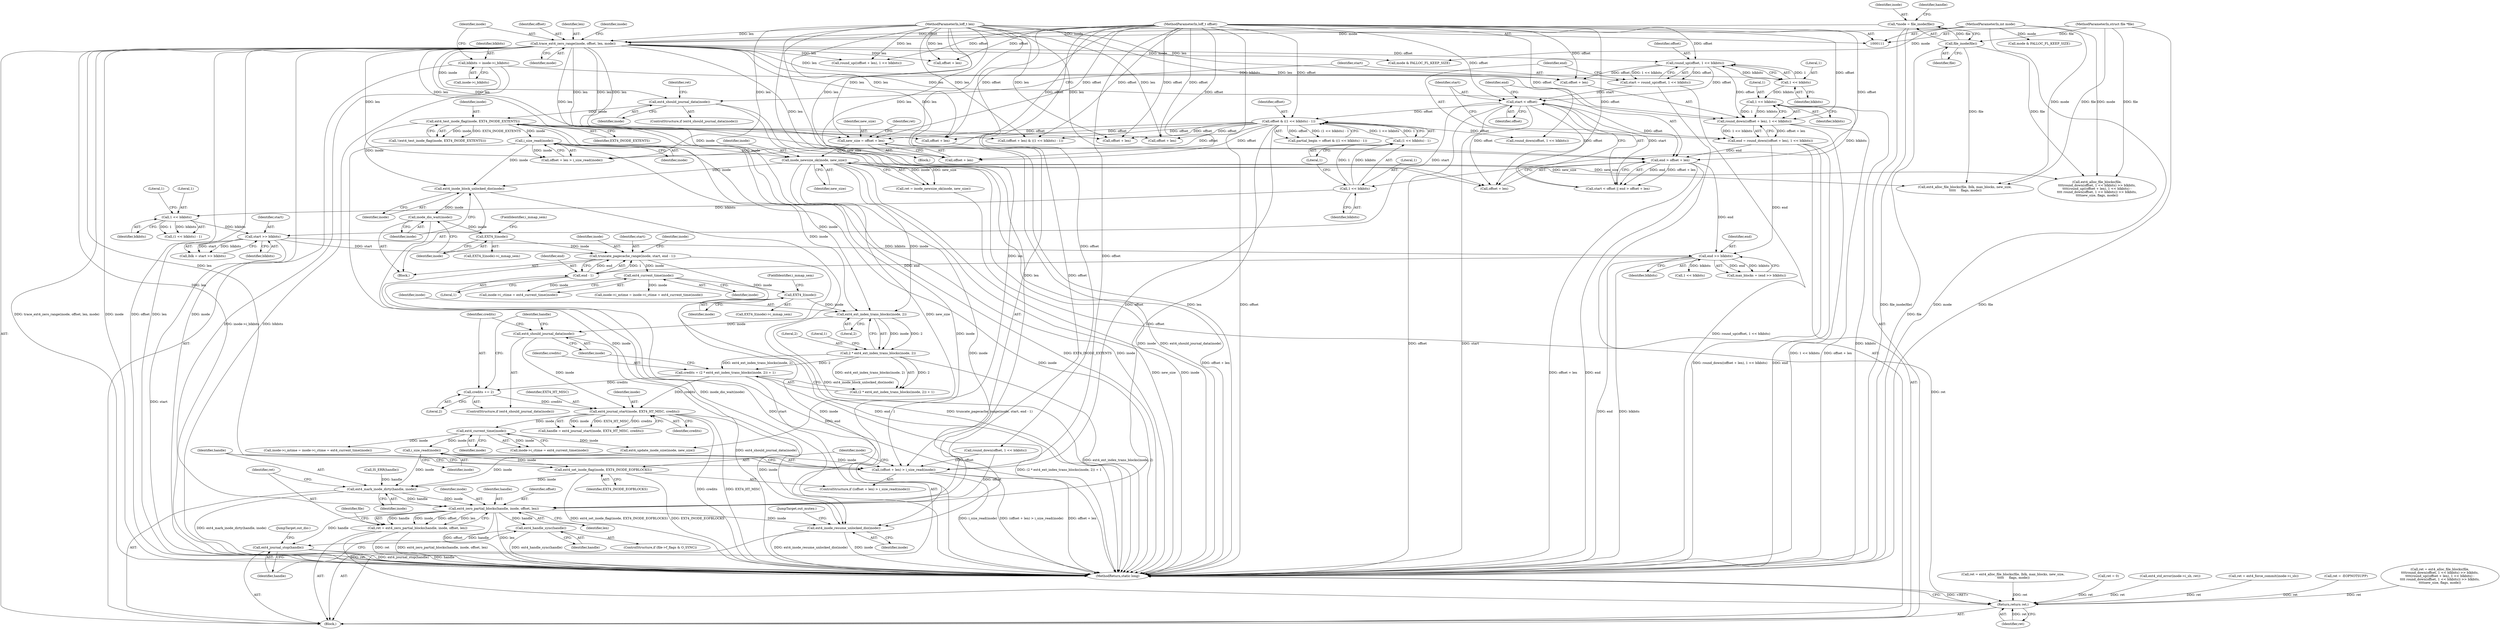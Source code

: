 digraph "0_linux_ea3d7209ca01da209cda6f0dea8be9cc4b7a933b_1@API" {
"1000454" [label="(Call,i_size_read(inode))"];
"1000439" [label="(Call,ext4_current_time(inode))"];
"1000413" [label="(Call,ext4_journal_start(inode, EXT4_HT_MISC, credits))"];
"1000406" [label="(Call,ext4_should_journal_data(inode))"];
"1000401" [label="(Call,ext4_ext_index_trans_blocks(inode, 2))"];
"1000383" [label="(Call,EXT4_I(inode))"];
"1000369" [label="(Call,ext4_current_time(inode))"];
"1000355" [label="(Call,truncate_pagecache_range(inode, start, end - 1))"];
"1000352" [label="(Call,EXT4_I(inode))"];
"1000347" [label="(Call,inode_dio_wait(inode))"];
"1000345" [label="(Call,ext4_inode_block_unlocked_dio(inode))"];
"1000253" [label="(Call,ext4_test_inode_flag(inode, EXT4_INODE_EXTENTS))"];
"1000163" [label="(Call,ext4_should_journal_data(inode))"];
"1000148" [label="(Call,trace_ext4_zero_range(inode, offset, len, mode))"];
"1000118" [label="(Call,*inode = file_inode(file))"];
"1000120" [label="(Call,file_inode(file))"];
"1000112" [label="(MethodParameterIn,struct file *file)"];
"1000113" [label="(MethodParameterIn,loff_t offset)"];
"1000114" [label="(MethodParameterIn,loff_t len)"];
"1000115" [label="(MethodParameterIn,int mode)"];
"1000272" [label="(Call,i_size_read(inode))"];
"1000282" [label="(Call,inode_newsize_ok(inode, new_size))"];
"1000275" [label="(Call,new_size = offset + len)"];
"1000207" [label="(Call,offset & ((1 << blkbits) - 1))"];
"1000194" [label="(Call,start < offset)"];
"1000176" [label="(Call,start = round_up(offset, 1 << blkbits))"];
"1000178" [label="(Call,round_up(offset, 1 << blkbits))"];
"1000180" [label="(Call,1 << blkbits)"];
"1000143" [label="(Call,blkbits = inode->i_blkbits)"];
"1000209" [label="(Call,(1 << blkbits) - 1)"];
"1000210" [label="(Call,1 << blkbits)"];
"1000189" [label="(Call,1 << blkbits)"];
"1000227" [label="(Call,start >> blkbits)"];
"1000221" [label="(Call,1 << blkbits)"];
"1000358" [label="(Call,end - 1)"];
"1000232" [label="(Call,end >> blkbits)"];
"1000183" [label="(Call,end = round_down((offset + len), 1 << blkbits))"];
"1000185" [label="(Call,round_down((offset + len), 1 << blkbits))"];
"1000197" [label="(Call,end > offset + len)"];
"1000396" [label="(Call,credits = (2 * ext4_ext_index_trans_blocks(inode, 2)) + 1)"];
"1000399" [label="(Call,2 * ext4_ext_index_trans_blocks(inode, 2))"];
"1000408" [label="(Call,credits += 2)"];
"1000450" [label="(Call,(offset + len) > i_size_read(inode))"];
"1000456" [label="(Call,ext4_set_inode_flag(inode, EXT4_INODE_EOFBLOCKS))"];
"1000459" [label="(Call,ext4_mark_inode_dirty(handle, inode))"];
"1000464" [label="(Call,ext4_zero_partial_blocks(handle, inode, offset, len))"];
"1000462" [label="(Call,ret = ext4_zero_partial_blocks(handle, inode, offset, len))"];
"1000488" [label="(Return,return ret;)"];
"1000475" [label="(Call,ext4_handle_sync(handle))"];
"1000477" [label="(Call,ext4_journal_stop(handle))"];
"1000480" [label="(Call,ext4_inode_resume_unlocked_dio(inode))"];
"1000365" [label="(Call,inode->i_ctime = ext4_current_time(inode))"];
"1000189" [label="(Call,1 << blkbits)"];
"1000265" [label="(Call,mode & FALLOC_FL_KEEP_SIZE)"];
"1000382" [label="(Call,EXT4_I(inode)->i_mmap_sem)"];
"1000482" [label="(JumpTarget,out_mutex:)"];
"1000274" [label="(Block,)"];
"1000401" [label="(Call,ext4_ext_index_trans_blocks(inode, 2))"];
"1000308" [label="(Call,round_down(offset, 1 << blkbits))"];
"1000477" [label="(Call,ext4_journal_stop(handle))"];
"1000199" [label="(Call,offset + len)"];
"1000464" [label="(Call,ext4_zero_partial_blocks(handle, inode, offset, len))"];
"1000469" [label="(ControlStructure,if (file->f_flags & O_SYNC))"];
"1000114" [label="(MethodParameterIn,loff_t len)"];
"1000197" [label="(Call,end > offset + len)"];
"1000120" [label="(Call,file_inode(file))"];
"1000402" [label="(Identifier,inode)"];
"1000371" [label="(Call,ret = ext4_alloc_file_blocks(file, lblk, max_blocks, new_size,\n \t\t\t\t\t     flags, mode))"];
"1000180" [label="(Call,1 << blkbits)"];
"1000449" [label="(ControlStructure,if ((offset + len) > i_size_read(inode)))"];
"1000475" [label="(Call,ext4_handle_sync(handle))"];
"1000451" [label="(Call,offset + len)"];
"1000207" [label="(Call,offset & ((1 << blkbits) - 1))"];
"1000363" [label="(Identifier,inode)"];
"1000230" [label="(Call,max_blocks = (end >> blkbits))"];
"1000191" [label="(Identifier,blkbits)"];
"1000254" [label="(Identifier,inode)"];
"1000176" [label="(Call,start = round_up(offset, 1 << blkbits))"];
"1000345" [label="(Call,ext4_inode_block_unlocked_dio(inode))"];
"1000383" [label="(Call,EXT4_I(inode))"];
"1000352" [label="(Call,EXT4_I(inode))"];
"1000415" [label="(Identifier,EXT4_HT_MISC)"];
"1000360" [label="(Literal,1)"];
"1000403" [label="(Literal,2)"];
"1000444" [label="(Call,ext4_update_inode_size(inode, new_size))"];
"1000162" [label="(ControlStructure,if (ext4_should_journal_data(inode)))"];
"1000361" [label="(Call,inode->i_mtime = inode->i_ctime = ext4_current_time(inode))"];
"1000116" [label="(Block,)"];
"1000418" [label="(Call,IS_ERR(handle))"];
"1000466" [label="(Identifier,inode)"];
"1000479" [label="(JumpTarget,out_dio:)"];
"1000277" [label="(Call,offset + len)"];
"1000455" [label="(Identifier,inode)"];
"1000454" [label="(Call,i_size_read(inode))"];
"1000182" [label="(Identifier,blkbits)"];
"1000405" [label="(ControlStructure,if (ext4_should_journal_data(inode)))"];
"1000179" [label="(Identifier,offset)"];
"1000359" [label="(Identifier,end)"];
"1000461" [label="(Identifier,inode)"];
"1000232" [label="(Call,end >> blkbits)"];
"1000435" [label="(Call,inode->i_ctime = ext4_current_time(inode))"];
"1000478" [label="(Identifier,handle)"];
"1000356" [label="(Identifier,inode)"];
"1000144" [label="(Identifier,blkbits)"];
"1000275" [label="(Call,new_size = offset + len)"];
"1000212" [label="(Identifier,blkbits)"];
"1000354" [label="(FieldIdentifier,i_mmap_sem)"];
"1000205" [label="(Call,partial_begin = offset & ((1 << blkbits) - 1))"];
"1000413" [label="(Call,ext4_journal_start(inode, EXT4_HT_MISC, credits))"];
"1000253" [label="(Call,ext4_test_inode_flag(inode, EXT4_INODE_EXTENTS))"];
"1000118" [label="(Call,*inode = file_inode(file))"];
"1000178" [label="(Call,round_up(offset, 1 << blkbits))"];
"1000255" [label="(Identifier,EXT4_INODE_EXTENTS)"];
"1000323" [label="(Call,round_down(offset, 1 << blkbits))"];
"1000346" [label="(Identifier,inode)"];
"1000150" [label="(Identifier,offset)"];
"1000459" [label="(Call,ext4_mark_inode_dirty(handle, inode))"];
"1000370" [label="(Identifier,inode)"];
"1000112" [label="(MethodParameterIn,struct file *file)"];
"1000227" [label="(Call,start >> blkbits)"];
"1000450" [label="(Call,(offset + len) > i_size_read(inode))"];
"1000216" [label="(Call,(offset + len) & ((1 << blkbits) - 1))"];
"1000224" [label="(Literal,1)"];
"1000222" [label="(Literal,1)"];
"1000481" [label="(Identifier,inode)"];
"1000217" [label="(Call,offset + len)"];
"1000353" [label="(Identifier,inode)"];
"1000280" [label="(Call,ret = inode_newsize_ok(inode, new_size))"];
"1000234" [label="(Identifier,blkbits)"];
"1000209" [label="(Call,(1 << blkbits) - 1)"];
"1000351" [label="(Call,EXT4_I(inode)->i_mmap_sem)"];
"1000357" [label="(Identifier,start)"];
"1000164" [label="(Identifier,inode)"];
"1000143" [label="(Call,blkbits = inode->i_blkbits)"];
"1000373" [label="(Call,ext4_alloc_file_blocks(file, lblk, max_blocks, new_size,\n \t\t\t\t\t     flags, mode))"];
"1000132" [label="(Call,ret = 0)"];
"1000292" [label="(Call,mode & FALLOC_FL_KEEP_SIZE)"];
"1000488" [label="(Return,return ret;)"];
"1000268" [label="(Call,offset + len > i_size_read(inode))"];
"1000385" [label="(FieldIdentifier,i_mmap_sem)"];
"1000184" [label="(Identifier,end)"];
"1000463" [label="(Identifier,ret)"];
"1000439" [label="(Call,ext4_current_time(inode))"];
"1000355" [label="(Call,truncate_pagecache_range(inode, start, end - 1))"];
"1000151" [label="(Identifier,len)"];
"1000221" [label="(Call,1 << blkbits)"];
"1000115" [label="(MethodParameterIn,int mode)"];
"1000425" [label="(Call,ext4_std_error(inode->i_sb, ret))"];
"1000166" [label="(Call,ret = ext4_force_commit(inode->i_sb))"];
"1000113" [label="(MethodParameterIn,loff_t offset)"];
"1000396" [label="(Call,credits = (2 * ext4_ext_index_trans_blocks(inode, 2)) + 1)"];
"1000193" [label="(Call,start < offset || end > offset + len)"];
"1000431" [label="(Call,inode->i_mtime = inode->i_ctime = ext4_current_time(inode))"];
"1000276" [label="(Identifier,new_size)"];
"1000407" [label="(Identifier,inode)"];
"1000190" [label="(Literal,1)"];
"1000411" [label="(Call,handle = ext4_journal_start(inode, EXT4_HT_MISC, credits))"];
"1000408" [label="(Call,credits += 2)"];
"1000186" [label="(Call,offset + len)"];
"1000208" [label="(Identifier,offset)"];
"1000457" [label="(Identifier,inode)"];
"1000257" [label="(Call,ret = -EOPNOTSUPP)"];
"1000211" [label="(Literal,1)"];
"1000406" [label="(Call,ext4_should_journal_data(inode))"];
"1000272" [label="(Call,i_size_read(inode))"];
"1000489" [label="(Identifier,ret)"];
"1000400" [label="(Literal,2)"];
"1000198" [label="(Identifier,end)"];
"1000183" [label="(Call,end = round_down((offset + len), 1 << blkbits))"];
"1000348" [label="(Identifier,inode)"];
"1000195" [label="(Identifier,start)"];
"1000210" [label="(Call,1 << blkbits)"];
"1000310" [label="(Call,1 << blkbits)"];
"1000317" [label="(Call,offset + len)"];
"1000185" [label="(Call,round_down((offset + len), 1 << blkbits))"];
"1000252" [label="(Call,!(ext4_test_inode_flag(inode, EXT4_INODE_EXTENTS)))"];
"1000177" [label="(Identifier,start)"];
"1000233" [label="(Identifier,end)"];
"1000316" [label="(Call,round_up((offset + len), 1 << blkbits))"];
"1000397" [label="(Identifier,credits)"];
"1000462" [label="(Call,ret = ext4_zero_partial_blocks(handle, inode, offset, len))"];
"1000460" [label="(Identifier,handle)"];
"1000468" [label="(Identifier,len)"];
"1000399" [label="(Call,2 * ext4_ext_index_trans_blocks(inode, 2))"];
"1000305" [label="(Call,ext4_alloc_file_blocks(file,\n\t\t\t\tround_down(offset, 1 << blkbits) >> blkbits,\n\t\t\t\t(round_up((offset + len), 1 << blkbits) -\n\t\t\t\t round_down(offset, 1 << blkbits)) >> blkbits,\n\t\t\t\tnew_size, flags, mode))"];
"1000456" [label="(Call,ext4_set_inode_flag(inode, EXT4_INODE_EOFBLOCKS))"];
"1000283" [label="(Identifier,inode)"];
"1000476" [label="(Identifier,handle)"];
"1000220" [label="(Call,(1 << blkbits) - 1)"];
"1000410" [label="(Literal,2)"];
"1000145" [label="(Call,inode->i_blkbits)"];
"1000163" [label="(Call,ext4_should_journal_data(inode))"];
"1000465" [label="(Identifier,handle)"];
"1000223" [label="(Identifier,blkbits)"];
"1000303" [label="(Call,ret = ext4_alloc_file_blocks(file,\n\t\t\t\tround_down(offset, 1 << blkbits) >> blkbits,\n\t\t\t\t(round_up((offset + len), 1 << blkbits) -\n\t\t\t\t round_down(offset, 1 << blkbits)) >> blkbits,\n\t\t\t\tnew_size, flags, mode))"];
"1000157" [label="(Identifier,inode)"];
"1000347" [label="(Call,inode_dio_wait(inode))"];
"1000167" [label="(Identifier,ret)"];
"1000194" [label="(Call,start < offset)"];
"1000196" [label="(Identifier,offset)"];
"1000225" [label="(Call,lblk = start >> blkbits)"];
"1000369" [label="(Call,ext4_current_time(inode))"];
"1000119" [label="(Identifier,inode)"];
"1000124" [label="(Identifier,handle)"];
"1000284" [label="(Identifier,new_size)"];
"1000440" [label="(Identifier,inode)"];
"1000213" [label="(Literal,1)"];
"1000480" [label="(Call,ext4_inode_resume_unlocked_dio(inode))"];
"1000398" [label="(Call,(2 * ext4_ext_index_trans_blocks(inode, 2)) + 1)"];
"1000152" [label="(Identifier,mode)"];
"1000281" [label="(Identifier,ret)"];
"1000269" [label="(Call,offset + len)"];
"1000282" [label="(Call,inode_newsize_ok(inode, new_size))"];
"1000149" [label="(Identifier,inode)"];
"1000339" [label="(Block,)"];
"1000467" [label="(Identifier,offset)"];
"1000228" [label="(Identifier,start)"];
"1000273" [label="(Identifier,inode)"];
"1000358" [label="(Call,end - 1)"];
"1000472" [label="(Identifier,file)"];
"1000458" [label="(Identifier,EXT4_INODE_EOFBLOCKS)"];
"1000414" [label="(Identifier,inode)"];
"1000181" [label="(Literal,1)"];
"1000404" [label="(Literal,1)"];
"1000384" [label="(Identifier,inode)"];
"1000148" [label="(Call,trace_ext4_zero_range(inode, offset, len, mode))"];
"1000416" [label="(Identifier,credits)"];
"1000412" [label="(Identifier,handle)"];
"1000409" [label="(Identifier,credits)"];
"1000229" [label="(Identifier,blkbits)"];
"1000490" [label="(MethodReturn,static long)"];
"1000121" [label="(Identifier,file)"];
"1000454" -> "1000450"  [label="AST: "];
"1000454" -> "1000455"  [label="CFG: "];
"1000455" -> "1000454"  [label="AST: "];
"1000450" -> "1000454"  [label="CFG: "];
"1000454" -> "1000450"  [label="DDG: inode"];
"1000439" -> "1000454"  [label="DDG: inode"];
"1000454" -> "1000456"  [label="DDG: inode"];
"1000454" -> "1000459"  [label="DDG: inode"];
"1000439" -> "1000435"  [label="AST: "];
"1000439" -> "1000440"  [label="CFG: "];
"1000440" -> "1000439"  [label="AST: "];
"1000435" -> "1000439"  [label="CFG: "];
"1000439" -> "1000431"  [label="DDG: inode"];
"1000439" -> "1000435"  [label="DDG: inode"];
"1000413" -> "1000439"  [label="DDG: inode"];
"1000439" -> "1000444"  [label="DDG: inode"];
"1000413" -> "1000411"  [label="AST: "];
"1000413" -> "1000416"  [label="CFG: "];
"1000414" -> "1000413"  [label="AST: "];
"1000415" -> "1000413"  [label="AST: "];
"1000416" -> "1000413"  [label="AST: "];
"1000411" -> "1000413"  [label="CFG: "];
"1000413" -> "1000490"  [label="DDG: credits"];
"1000413" -> "1000490"  [label="DDG: EXT4_HT_MISC"];
"1000413" -> "1000411"  [label="DDG: inode"];
"1000413" -> "1000411"  [label="DDG: EXT4_HT_MISC"];
"1000413" -> "1000411"  [label="DDG: credits"];
"1000406" -> "1000413"  [label="DDG: inode"];
"1000396" -> "1000413"  [label="DDG: credits"];
"1000408" -> "1000413"  [label="DDG: credits"];
"1000413" -> "1000480"  [label="DDG: inode"];
"1000406" -> "1000405"  [label="AST: "];
"1000406" -> "1000407"  [label="CFG: "];
"1000407" -> "1000406"  [label="AST: "];
"1000409" -> "1000406"  [label="CFG: "];
"1000412" -> "1000406"  [label="CFG: "];
"1000406" -> "1000490"  [label="DDG: ext4_should_journal_data(inode)"];
"1000401" -> "1000406"  [label="DDG: inode"];
"1000401" -> "1000399"  [label="AST: "];
"1000401" -> "1000403"  [label="CFG: "];
"1000402" -> "1000401"  [label="AST: "];
"1000403" -> "1000401"  [label="AST: "];
"1000399" -> "1000401"  [label="CFG: "];
"1000401" -> "1000399"  [label="DDG: inode"];
"1000401" -> "1000399"  [label="DDG: 2"];
"1000383" -> "1000401"  [label="DDG: inode"];
"1000253" -> "1000401"  [label="DDG: inode"];
"1000272" -> "1000401"  [label="DDG: inode"];
"1000282" -> "1000401"  [label="DDG: inode"];
"1000383" -> "1000382"  [label="AST: "];
"1000383" -> "1000384"  [label="CFG: "];
"1000384" -> "1000383"  [label="AST: "];
"1000385" -> "1000383"  [label="CFG: "];
"1000369" -> "1000383"  [label="DDG: inode"];
"1000383" -> "1000480"  [label="DDG: inode"];
"1000369" -> "1000365"  [label="AST: "];
"1000369" -> "1000370"  [label="CFG: "];
"1000370" -> "1000369"  [label="AST: "];
"1000365" -> "1000369"  [label="CFG: "];
"1000369" -> "1000361"  [label="DDG: inode"];
"1000369" -> "1000365"  [label="DDG: inode"];
"1000355" -> "1000369"  [label="DDG: inode"];
"1000355" -> "1000339"  [label="AST: "];
"1000355" -> "1000358"  [label="CFG: "];
"1000356" -> "1000355"  [label="AST: "];
"1000357" -> "1000355"  [label="AST: "];
"1000358" -> "1000355"  [label="AST: "];
"1000363" -> "1000355"  [label="CFG: "];
"1000355" -> "1000490"  [label="DDG: start"];
"1000355" -> "1000490"  [label="DDG: end - 1"];
"1000355" -> "1000490"  [label="DDG: truncate_pagecache_range(inode, start, end - 1)"];
"1000352" -> "1000355"  [label="DDG: inode"];
"1000227" -> "1000355"  [label="DDG: start"];
"1000358" -> "1000355"  [label="DDG: end"];
"1000358" -> "1000355"  [label="DDG: 1"];
"1000352" -> "1000351"  [label="AST: "];
"1000352" -> "1000353"  [label="CFG: "];
"1000353" -> "1000352"  [label="AST: "];
"1000354" -> "1000352"  [label="CFG: "];
"1000347" -> "1000352"  [label="DDG: inode"];
"1000347" -> "1000339"  [label="AST: "];
"1000347" -> "1000348"  [label="CFG: "];
"1000348" -> "1000347"  [label="AST: "];
"1000353" -> "1000347"  [label="CFG: "];
"1000347" -> "1000490"  [label="DDG: inode_dio_wait(inode)"];
"1000345" -> "1000347"  [label="DDG: inode"];
"1000345" -> "1000339"  [label="AST: "];
"1000345" -> "1000346"  [label="CFG: "];
"1000346" -> "1000345"  [label="AST: "];
"1000348" -> "1000345"  [label="CFG: "];
"1000345" -> "1000490"  [label="DDG: ext4_inode_block_unlocked_dio(inode)"];
"1000253" -> "1000345"  [label="DDG: inode"];
"1000272" -> "1000345"  [label="DDG: inode"];
"1000282" -> "1000345"  [label="DDG: inode"];
"1000253" -> "1000252"  [label="AST: "];
"1000253" -> "1000255"  [label="CFG: "];
"1000254" -> "1000253"  [label="AST: "];
"1000255" -> "1000253"  [label="AST: "];
"1000252" -> "1000253"  [label="CFG: "];
"1000253" -> "1000490"  [label="DDG: EXT4_INODE_EXTENTS"];
"1000253" -> "1000490"  [label="DDG: inode"];
"1000253" -> "1000252"  [label="DDG: inode"];
"1000253" -> "1000252"  [label="DDG: EXT4_INODE_EXTENTS"];
"1000163" -> "1000253"  [label="DDG: inode"];
"1000253" -> "1000272"  [label="DDG: inode"];
"1000253" -> "1000282"  [label="DDG: inode"];
"1000253" -> "1000480"  [label="DDG: inode"];
"1000163" -> "1000162"  [label="AST: "];
"1000163" -> "1000164"  [label="CFG: "];
"1000164" -> "1000163"  [label="AST: "];
"1000167" -> "1000163"  [label="CFG: "];
"1000177" -> "1000163"  [label="CFG: "];
"1000163" -> "1000490"  [label="DDG: inode"];
"1000163" -> "1000490"  [label="DDG: ext4_should_journal_data(inode)"];
"1000148" -> "1000163"  [label="DDG: inode"];
"1000148" -> "1000116"  [label="AST: "];
"1000148" -> "1000152"  [label="CFG: "];
"1000149" -> "1000148"  [label="AST: "];
"1000150" -> "1000148"  [label="AST: "];
"1000151" -> "1000148"  [label="AST: "];
"1000152" -> "1000148"  [label="AST: "];
"1000157" -> "1000148"  [label="CFG: "];
"1000148" -> "1000490"  [label="DDG: len"];
"1000148" -> "1000490"  [label="DDG: mode"];
"1000148" -> "1000490"  [label="DDG: trace_ext4_zero_range(inode, offset, len, mode)"];
"1000148" -> "1000490"  [label="DDG: inode"];
"1000148" -> "1000490"  [label="DDG: offset"];
"1000118" -> "1000148"  [label="DDG: inode"];
"1000113" -> "1000148"  [label="DDG: offset"];
"1000114" -> "1000148"  [label="DDG: len"];
"1000115" -> "1000148"  [label="DDG: mode"];
"1000148" -> "1000178"  [label="DDG: offset"];
"1000148" -> "1000185"  [label="DDG: len"];
"1000148" -> "1000186"  [label="DDG: len"];
"1000148" -> "1000197"  [label="DDG: len"];
"1000148" -> "1000199"  [label="DDG: len"];
"1000148" -> "1000216"  [label="DDG: len"];
"1000148" -> "1000217"  [label="DDG: len"];
"1000148" -> "1000265"  [label="DDG: mode"];
"1000148" -> "1000268"  [label="DDG: len"];
"1000148" -> "1000269"  [label="DDG: len"];
"1000148" -> "1000275"  [label="DDG: len"];
"1000148" -> "1000277"  [label="DDG: len"];
"1000148" -> "1000316"  [label="DDG: len"];
"1000148" -> "1000317"  [label="DDG: len"];
"1000148" -> "1000450"  [label="DDG: len"];
"1000148" -> "1000451"  [label="DDG: len"];
"1000148" -> "1000464"  [label="DDG: len"];
"1000118" -> "1000116"  [label="AST: "];
"1000118" -> "1000120"  [label="CFG: "];
"1000119" -> "1000118"  [label="AST: "];
"1000120" -> "1000118"  [label="AST: "];
"1000124" -> "1000118"  [label="CFG: "];
"1000118" -> "1000490"  [label="DDG: file_inode(file)"];
"1000120" -> "1000118"  [label="DDG: file"];
"1000120" -> "1000121"  [label="CFG: "];
"1000121" -> "1000120"  [label="AST: "];
"1000120" -> "1000490"  [label="DDG: file"];
"1000112" -> "1000120"  [label="DDG: file"];
"1000120" -> "1000305"  [label="DDG: file"];
"1000120" -> "1000373"  [label="DDG: file"];
"1000112" -> "1000111"  [label="AST: "];
"1000112" -> "1000490"  [label="DDG: file"];
"1000112" -> "1000305"  [label="DDG: file"];
"1000112" -> "1000373"  [label="DDG: file"];
"1000113" -> "1000111"  [label="AST: "];
"1000113" -> "1000490"  [label="DDG: offset"];
"1000113" -> "1000178"  [label="DDG: offset"];
"1000113" -> "1000185"  [label="DDG: offset"];
"1000113" -> "1000186"  [label="DDG: offset"];
"1000113" -> "1000194"  [label="DDG: offset"];
"1000113" -> "1000197"  [label="DDG: offset"];
"1000113" -> "1000199"  [label="DDG: offset"];
"1000113" -> "1000207"  [label="DDG: offset"];
"1000113" -> "1000216"  [label="DDG: offset"];
"1000113" -> "1000217"  [label="DDG: offset"];
"1000113" -> "1000268"  [label="DDG: offset"];
"1000113" -> "1000269"  [label="DDG: offset"];
"1000113" -> "1000275"  [label="DDG: offset"];
"1000113" -> "1000277"  [label="DDG: offset"];
"1000113" -> "1000308"  [label="DDG: offset"];
"1000113" -> "1000316"  [label="DDG: offset"];
"1000113" -> "1000317"  [label="DDG: offset"];
"1000113" -> "1000323"  [label="DDG: offset"];
"1000113" -> "1000450"  [label="DDG: offset"];
"1000113" -> "1000451"  [label="DDG: offset"];
"1000113" -> "1000464"  [label="DDG: offset"];
"1000114" -> "1000111"  [label="AST: "];
"1000114" -> "1000490"  [label="DDG: len"];
"1000114" -> "1000185"  [label="DDG: len"];
"1000114" -> "1000186"  [label="DDG: len"];
"1000114" -> "1000197"  [label="DDG: len"];
"1000114" -> "1000199"  [label="DDG: len"];
"1000114" -> "1000216"  [label="DDG: len"];
"1000114" -> "1000217"  [label="DDG: len"];
"1000114" -> "1000268"  [label="DDG: len"];
"1000114" -> "1000269"  [label="DDG: len"];
"1000114" -> "1000275"  [label="DDG: len"];
"1000114" -> "1000277"  [label="DDG: len"];
"1000114" -> "1000316"  [label="DDG: len"];
"1000114" -> "1000317"  [label="DDG: len"];
"1000114" -> "1000450"  [label="DDG: len"];
"1000114" -> "1000451"  [label="DDG: len"];
"1000114" -> "1000464"  [label="DDG: len"];
"1000115" -> "1000111"  [label="AST: "];
"1000115" -> "1000490"  [label="DDG: mode"];
"1000115" -> "1000265"  [label="DDG: mode"];
"1000115" -> "1000292"  [label="DDG: mode"];
"1000115" -> "1000305"  [label="DDG: mode"];
"1000115" -> "1000373"  [label="DDG: mode"];
"1000272" -> "1000268"  [label="AST: "];
"1000272" -> "1000273"  [label="CFG: "];
"1000273" -> "1000272"  [label="AST: "];
"1000268" -> "1000272"  [label="CFG: "];
"1000272" -> "1000490"  [label="DDG: inode"];
"1000272" -> "1000268"  [label="DDG: inode"];
"1000272" -> "1000282"  [label="DDG: inode"];
"1000272" -> "1000480"  [label="DDG: inode"];
"1000282" -> "1000280"  [label="AST: "];
"1000282" -> "1000284"  [label="CFG: "];
"1000283" -> "1000282"  [label="AST: "];
"1000284" -> "1000282"  [label="AST: "];
"1000280" -> "1000282"  [label="CFG: "];
"1000282" -> "1000490"  [label="DDG: new_size"];
"1000282" -> "1000490"  [label="DDG: inode"];
"1000282" -> "1000280"  [label="DDG: inode"];
"1000282" -> "1000280"  [label="DDG: new_size"];
"1000275" -> "1000282"  [label="DDG: new_size"];
"1000282" -> "1000305"  [label="DDG: new_size"];
"1000282" -> "1000373"  [label="DDG: new_size"];
"1000282" -> "1000444"  [label="DDG: new_size"];
"1000282" -> "1000480"  [label="DDG: inode"];
"1000275" -> "1000274"  [label="AST: "];
"1000275" -> "1000277"  [label="CFG: "];
"1000276" -> "1000275"  [label="AST: "];
"1000277" -> "1000275"  [label="AST: "];
"1000281" -> "1000275"  [label="CFG: "];
"1000275" -> "1000490"  [label="DDG: offset + len"];
"1000207" -> "1000275"  [label="DDG: offset"];
"1000207" -> "1000205"  [label="AST: "];
"1000207" -> "1000209"  [label="CFG: "];
"1000208" -> "1000207"  [label="AST: "];
"1000209" -> "1000207"  [label="AST: "];
"1000205" -> "1000207"  [label="CFG: "];
"1000207" -> "1000205"  [label="DDG: offset"];
"1000207" -> "1000205"  [label="DDG: (1 << blkbits) - 1"];
"1000194" -> "1000207"  [label="DDG: offset"];
"1000209" -> "1000207"  [label="DDG: 1 << blkbits"];
"1000209" -> "1000207"  [label="DDG: 1"];
"1000207" -> "1000216"  [label="DDG: offset"];
"1000207" -> "1000217"  [label="DDG: offset"];
"1000207" -> "1000268"  [label="DDG: offset"];
"1000207" -> "1000269"  [label="DDG: offset"];
"1000207" -> "1000277"  [label="DDG: offset"];
"1000207" -> "1000308"  [label="DDG: offset"];
"1000207" -> "1000450"  [label="DDG: offset"];
"1000207" -> "1000451"  [label="DDG: offset"];
"1000207" -> "1000464"  [label="DDG: offset"];
"1000194" -> "1000193"  [label="AST: "];
"1000194" -> "1000196"  [label="CFG: "];
"1000195" -> "1000194"  [label="AST: "];
"1000196" -> "1000194"  [label="AST: "];
"1000198" -> "1000194"  [label="CFG: "];
"1000193" -> "1000194"  [label="CFG: "];
"1000194" -> "1000490"  [label="DDG: start"];
"1000194" -> "1000490"  [label="DDG: offset"];
"1000194" -> "1000193"  [label="DDG: start"];
"1000194" -> "1000193"  [label="DDG: offset"];
"1000176" -> "1000194"  [label="DDG: start"];
"1000178" -> "1000194"  [label="DDG: offset"];
"1000194" -> "1000197"  [label="DDG: offset"];
"1000194" -> "1000199"  [label="DDG: offset"];
"1000194" -> "1000227"  [label="DDG: start"];
"1000176" -> "1000116"  [label="AST: "];
"1000176" -> "1000178"  [label="CFG: "];
"1000177" -> "1000176"  [label="AST: "];
"1000178" -> "1000176"  [label="AST: "];
"1000184" -> "1000176"  [label="CFG: "];
"1000176" -> "1000490"  [label="DDG: round_up(offset, 1 << blkbits)"];
"1000178" -> "1000176"  [label="DDG: offset"];
"1000178" -> "1000176"  [label="DDG: 1 << blkbits"];
"1000178" -> "1000180"  [label="CFG: "];
"1000179" -> "1000178"  [label="AST: "];
"1000180" -> "1000178"  [label="AST: "];
"1000180" -> "1000178"  [label="DDG: 1"];
"1000180" -> "1000178"  [label="DDG: blkbits"];
"1000178" -> "1000185"  [label="DDG: offset"];
"1000178" -> "1000186"  [label="DDG: offset"];
"1000180" -> "1000182"  [label="CFG: "];
"1000181" -> "1000180"  [label="AST: "];
"1000182" -> "1000180"  [label="AST: "];
"1000143" -> "1000180"  [label="DDG: blkbits"];
"1000180" -> "1000189"  [label="DDG: blkbits"];
"1000143" -> "1000116"  [label="AST: "];
"1000143" -> "1000145"  [label="CFG: "];
"1000144" -> "1000143"  [label="AST: "];
"1000145" -> "1000143"  [label="AST: "];
"1000149" -> "1000143"  [label="CFG: "];
"1000143" -> "1000490"  [label="DDG: blkbits"];
"1000143" -> "1000490"  [label="DDG: inode->i_blkbits"];
"1000209" -> "1000213"  [label="CFG: "];
"1000210" -> "1000209"  [label="AST: "];
"1000213" -> "1000209"  [label="AST: "];
"1000210" -> "1000209"  [label="DDG: 1"];
"1000210" -> "1000209"  [label="DDG: blkbits"];
"1000210" -> "1000212"  [label="CFG: "];
"1000211" -> "1000210"  [label="AST: "];
"1000212" -> "1000210"  [label="AST: "];
"1000213" -> "1000210"  [label="CFG: "];
"1000189" -> "1000210"  [label="DDG: blkbits"];
"1000210" -> "1000221"  [label="DDG: blkbits"];
"1000189" -> "1000185"  [label="AST: "];
"1000189" -> "1000191"  [label="CFG: "];
"1000190" -> "1000189"  [label="AST: "];
"1000191" -> "1000189"  [label="AST: "];
"1000185" -> "1000189"  [label="CFG: "];
"1000189" -> "1000490"  [label="DDG: blkbits"];
"1000189" -> "1000185"  [label="DDG: 1"];
"1000189" -> "1000185"  [label="DDG: blkbits"];
"1000227" -> "1000225"  [label="AST: "];
"1000227" -> "1000229"  [label="CFG: "];
"1000228" -> "1000227"  [label="AST: "];
"1000229" -> "1000227"  [label="AST: "];
"1000225" -> "1000227"  [label="CFG: "];
"1000227" -> "1000490"  [label="DDG: start"];
"1000227" -> "1000225"  [label="DDG: start"];
"1000227" -> "1000225"  [label="DDG: blkbits"];
"1000221" -> "1000227"  [label="DDG: blkbits"];
"1000227" -> "1000232"  [label="DDG: blkbits"];
"1000221" -> "1000220"  [label="AST: "];
"1000221" -> "1000223"  [label="CFG: "];
"1000222" -> "1000221"  [label="AST: "];
"1000223" -> "1000221"  [label="AST: "];
"1000224" -> "1000221"  [label="CFG: "];
"1000221" -> "1000220"  [label="DDG: 1"];
"1000221" -> "1000220"  [label="DDG: blkbits"];
"1000358" -> "1000360"  [label="CFG: "];
"1000359" -> "1000358"  [label="AST: "];
"1000360" -> "1000358"  [label="AST: "];
"1000358" -> "1000490"  [label="DDG: end"];
"1000232" -> "1000358"  [label="DDG: end"];
"1000232" -> "1000230"  [label="AST: "];
"1000232" -> "1000234"  [label="CFG: "];
"1000233" -> "1000232"  [label="AST: "];
"1000234" -> "1000232"  [label="AST: "];
"1000230" -> "1000232"  [label="CFG: "];
"1000232" -> "1000490"  [label="DDG: end"];
"1000232" -> "1000490"  [label="DDG: blkbits"];
"1000232" -> "1000230"  [label="DDG: end"];
"1000232" -> "1000230"  [label="DDG: blkbits"];
"1000183" -> "1000232"  [label="DDG: end"];
"1000197" -> "1000232"  [label="DDG: end"];
"1000232" -> "1000310"  [label="DDG: blkbits"];
"1000183" -> "1000116"  [label="AST: "];
"1000183" -> "1000185"  [label="CFG: "];
"1000184" -> "1000183"  [label="AST: "];
"1000185" -> "1000183"  [label="AST: "];
"1000195" -> "1000183"  [label="CFG: "];
"1000183" -> "1000490"  [label="DDG: round_down((offset + len), 1 << blkbits)"];
"1000183" -> "1000490"  [label="DDG: end"];
"1000185" -> "1000183"  [label="DDG: offset + len"];
"1000185" -> "1000183"  [label="DDG: 1 << blkbits"];
"1000183" -> "1000197"  [label="DDG: end"];
"1000186" -> "1000185"  [label="AST: "];
"1000185" -> "1000490"  [label="DDG: offset + len"];
"1000185" -> "1000490"  [label="DDG: 1 << blkbits"];
"1000197" -> "1000193"  [label="AST: "];
"1000197" -> "1000199"  [label="CFG: "];
"1000198" -> "1000197"  [label="AST: "];
"1000199" -> "1000197"  [label="AST: "];
"1000193" -> "1000197"  [label="CFG: "];
"1000197" -> "1000490"  [label="DDG: offset + len"];
"1000197" -> "1000490"  [label="DDG: end"];
"1000197" -> "1000193"  [label="DDG: end"];
"1000197" -> "1000193"  [label="DDG: offset + len"];
"1000396" -> "1000116"  [label="AST: "];
"1000396" -> "1000398"  [label="CFG: "];
"1000397" -> "1000396"  [label="AST: "];
"1000398" -> "1000396"  [label="AST: "];
"1000407" -> "1000396"  [label="CFG: "];
"1000396" -> "1000490"  [label="DDG: (2 * ext4_ext_index_trans_blocks(inode, 2)) + 1"];
"1000399" -> "1000396"  [label="DDG: 2"];
"1000399" -> "1000396"  [label="DDG: ext4_ext_index_trans_blocks(inode, 2)"];
"1000396" -> "1000408"  [label="DDG: credits"];
"1000399" -> "1000398"  [label="AST: "];
"1000400" -> "1000399"  [label="AST: "];
"1000404" -> "1000399"  [label="CFG: "];
"1000399" -> "1000490"  [label="DDG: ext4_ext_index_trans_blocks(inode, 2)"];
"1000399" -> "1000398"  [label="DDG: 2"];
"1000399" -> "1000398"  [label="DDG: ext4_ext_index_trans_blocks(inode, 2)"];
"1000408" -> "1000405"  [label="AST: "];
"1000408" -> "1000410"  [label="CFG: "];
"1000409" -> "1000408"  [label="AST: "];
"1000410" -> "1000408"  [label="AST: "];
"1000412" -> "1000408"  [label="CFG: "];
"1000450" -> "1000449"  [label="AST: "];
"1000451" -> "1000450"  [label="AST: "];
"1000457" -> "1000450"  [label="CFG: "];
"1000460" -> "1000450"  [label="CFG: "];
"1000450" -> "1000490"  [label="DDG: (offset + len) > i_size_read(inode)"];
"1000450" -> "1000490"  [label="DDG: offset + len"];
"1000450" -> "1000490"  [label="DDG: i_size_read(inode)"];
"1000323" -> "1000450"  [label="DDG: offset"];
"1000456" -> "1000449"  [label="AST: "];
"1000456" -> "1000458"  [label="CFG: "];
"1000457" -> "1000456"  [label="AST: "];
"1000458" -> "1000456"  [label="AST: "];
"1000460" -> "1000456"  [label="CFG: "];
"1000456" -> "1000490"  [label="DDG: EXT4_INODE_EOFBLOCKS"];
"1000456" -> "1000490"  [label="DDG: ext4_set_inode_flag(inode, EXT4_INODE_EOFBLOCKS)"];
"1000456" -> "1000459"  [label="DDG: inode"];
"1000459" -> "1000116"  [label="AST: "];
"1000459" -> "1000461"  [label="CFG: "];
"1000460" -> "1000459"  [label="AST: "];
"1000461" -> "1000459"  [label="AST: "];
"1000463" -> "1000459"  [label="CFG: "];
"1000459" -> "1000490"  [label="DDG: ext4_mark_inode_dirty(handle, inode)"];
"1000418" -> "1000459"  [label="DDG: handle"];
"1000444" -> "1000459"  [label="DDG: inode"];
"1000459" -> "1000464"  [label="DDG: handle"];
"1000459" -> "1000464"  [label="DDG: inode"];
"1000464" -> "1000462"  [label="AST: "];
"1000464" -> "1000468"  [label="CFG: "];
"1000465" -> "1000464"  [label="AST: "];
"1000466" -> "1000464"  [label="AST: "];
"1000467" -> "1000464"  [label="AST: "];
"1000468" -> "1000464"  [label="AST: "];
"1000462" -> "1000464"  [label="CFG: "];
"1000464" -> "1000490"  [label="DDG: len"];
"1000464" -> "1000490"  [label="DDG: offset"];
"1000464" -> "1000462"  [label="DDG: handle"];
"1000464" -> "1000462"  [label="DDG: inode"];
"1000464" -> "1000462"  [label="DDG: offset"];
"1000464" -> "1000462"  [label="DDG: len"];
"1000323" -> "1000464"  [label="DDG: offset"];
"1000464" -> "1000475"  [label="DDG: handle"];
"1000464" -> "1000477"  [label="DDG: handle"];
"1000464" -> "1000480"  [label="DDG: inode"];
"1000462" -> "1000116"  [label="AST: "];
"1000463" -> "1000462"  [label="AST: "];
"1000472" -> "1000462"  [label="CFG: "];
"1000462" -> "1000490"  [label="DDG: ret"];
"1000462" -> "1000490"  [label="DDG: ext4_zero_partial_blocks(handle, inode, offset, len)"];
"1000462" -> "1000488"  [label="DDG: ret"];
"1000488" -> "1000116"  [label="AST: "];
"1000488" -> "1000489"  [label="CFG: "];
"1000489" -> "1000488"  [label="AST: "];
"1000490" -> "1000488"  [label="CFG: "];
"1000488" -> "1000490"  [label="DDG: <RET>"];
"1000489" -> "1000488"  [label="DDG: ret"];
"1000303" -> "1000488"  [label="DDG: ret"];
"1000166" -> "1000488"  [label="DDG: ret"];
"1000257" -> "1000488"  [label="DDG: ret"];
"1000132" -> "1000488"  [label="DDG: ret"];
"1000280" -> "1000488"  [label="DDG: ret"];
"1000371" -> "1000488"  [label="DDG: ret"];
"1000425" -> "1000488"  [label="DDG: ret"];
"1000475" -> "1000469"  [label="AST: "];
"1000475" -> "1000476"  [label="CFG: "];
"1000476" -> "1000475"  [label="AST: "];
"1000478" -> "1000475"  [label="CFG: "];
"1000475" -> "1000490"  [label="DDG: ext4_handle_sync(handle)"];
"1000475" -> "1000477"  [label="DDG: handle"];
"1000477" -> "1000116"  [label="AST: "];
"1000477" -> "1000478"  [label="CFG: "];
"1000478" -> "1000477"  [label="AST: "];
"1000479" -> "1000477"  [label="CFG: "];
"1000477" -> "1000490"  [label="DDG: ext4_journal_stop(handle)"];
"1000477" -> "1000490"  [label="DDG: handle"];
"1000480" -> "1000116"  [label="AST: "];
"1000480" -> "1000481"  [label="CFG: "];
"1000481" -> "1000480"  [label="AST: "];
"1000482" -> "1000480"  [label="CFG: "];
"1000480" -> "1000490"  [label="DDG: ext4_inode_resume_unlocked_dio(inode)"];
"1000480" -> "1000490"  [label="DDG: inode"];
}
